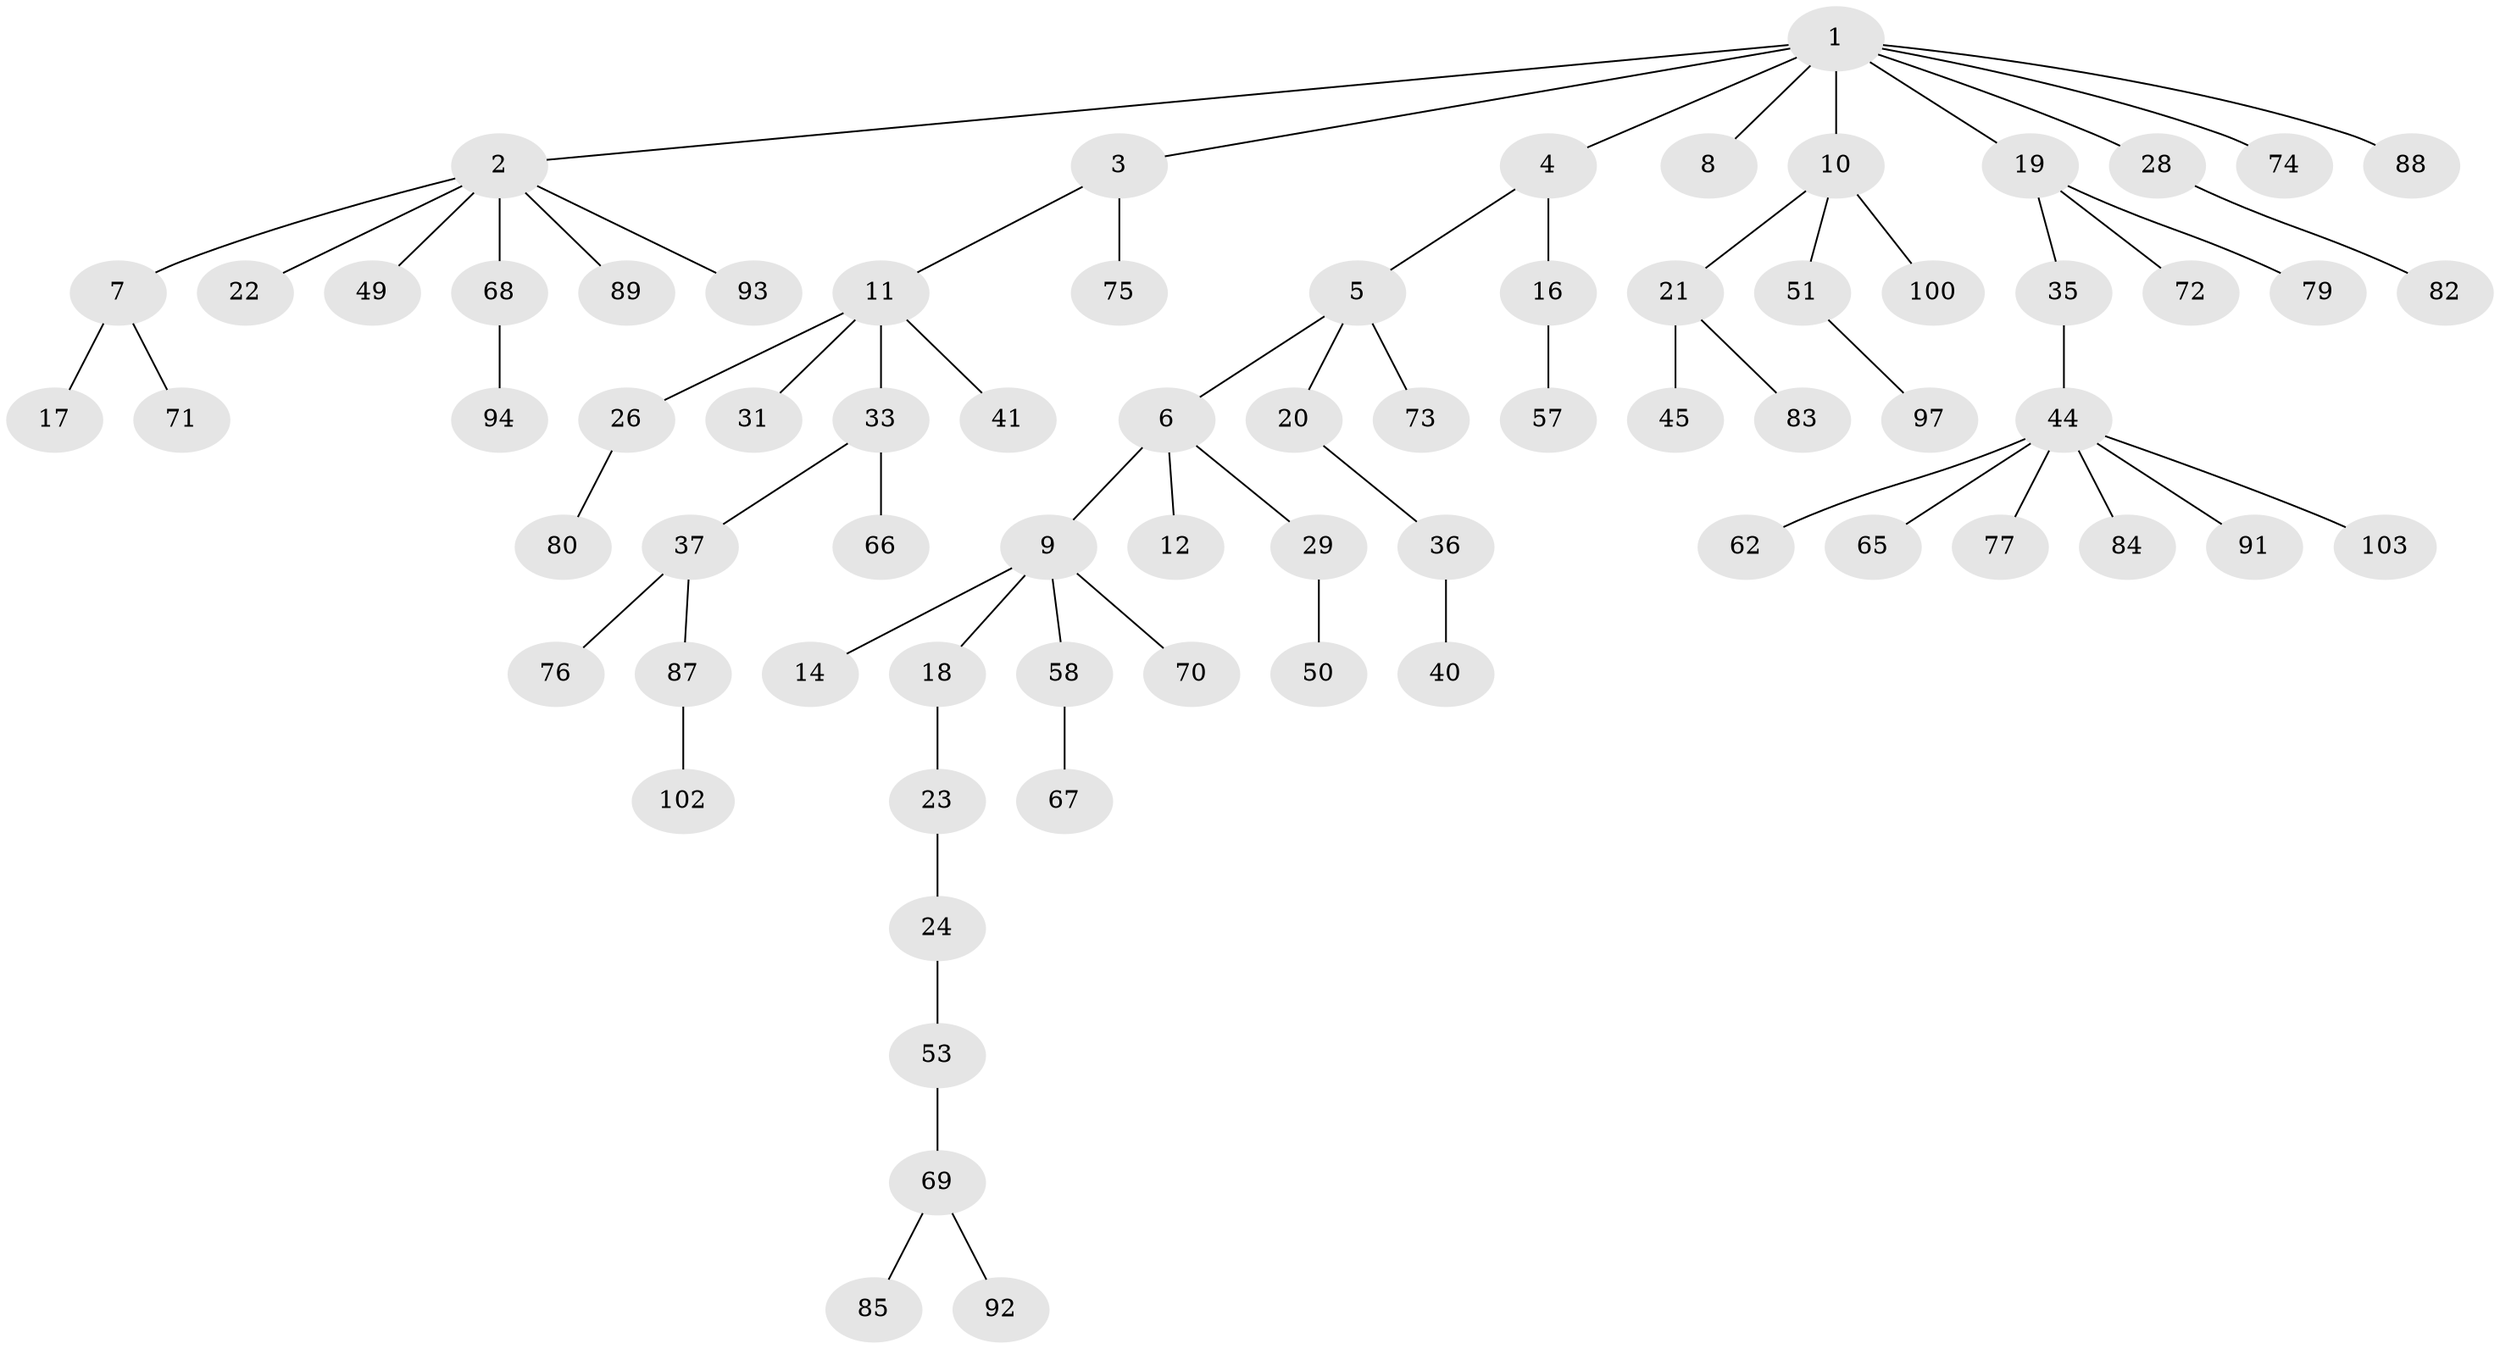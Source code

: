 // original degree distribution, {9: 0.009708737864077669, 5: 0.038834951456310676, 3: 0.11650485436893204, 4: 0.04854368932038835, 1: 0.5048543689320388, 6: 0.009708737864077669, 2: 0.2621359223300971, 7: 0.009708737864077669}
// Generated by graph-tools (version 1.1) at 2025/11/02/27/25 16:11:26]
// undirected, 71 vertices, 70 edges
graph export_dot {
graph [start="1"]
  node [color=gray90,style=filled];
  1 [super="+39"];
  2 [super="+46"];
  3 [super="+61"];
  4 [super="+27"];
  5 [super="+15"];
  6 [super="+32"];
  7 [super="+55"];
  8;
  9 [super="+25"];
  10 [super="+43"];
  11 [super="+13"];
  12;
  14;
  16 [super="+98"];
  17;
  18;
  19 [super="+63"];
  20;
  21 [super="+42"];
  22 [super="+30"];
  23 [super="+56"];
  24 [super="+52"];
  26 [super="+38"];
  28 [super="+59"];
  29 [super="+34"];
  31;
  33 [super="+60"];
  35;
  36 [super="+47"];
  37 [super="+54"];
  40;
  41;
  44 [super="+48"];
  45 [super="+99"];
  49 [super="+96"];
  50 [super="+86"];
  51;
  53 [super="+64"];
  57;
  58;
  62;
  65 [super="+78"];
  66;
  67;
  68;
  69 [super="+81"];
  70;
  71;
  72;
  73;
  74 [super="+101"];
  75;
  76;
  77;
  79;
  80 [super="+90"];
  82;
  83;
  84;
  85;
  87;
  88;
  89 [super="+95"];
  91;
  92;
  93;
  94;
  97;
  100;
  102;
  103;
  1 -- 2;
  1 -- 3;
  1 -- 4;
  1 -- 8;
  1 -- 10;
  1 -- 19;
  1 -- 28;
  1 -- 74;
  1 -- 88;
  2 -- 7;
  2 -- 22;
  2 -- 68;
  2 -- 89;
  2 -- 93;
  2 -- 49;
  3 -- 11;
  3 -- 75;
  4 -- 5;
  4 -- 16;
  5 -- 6;
  5 -- 73;
  5 -- 20;
  6 -- 9;
  6 -- 12;
  6 -- 29;
  7 -- 17;
  7 -- 71;
  9 -- 14;
  9 -- 18;
  9 -- 58;
  9 -- 70;
  10 -- 21;
  10 -- 51;
  10 -- 100;
  11 -- 26;
  11 -- 31;
  11 -- 33;
  11 -- 41;
  16 -- 57;
  18 -- 23;
  19 -- 35;
  19 -- 72;
  19 -- 79;
  20 -- 36;
  21 -- 45;
  21 -- 83;
  23 -- 24;
  24 -- 53;
  26 -- 80;
  28 -- 82;
  29 -- 50;
  33 -- 37;
  33 -- 66;
  35 -- 44;
  36 -- 40;
  37 -- 76;
  37 -- 87;
  44 -- 65;
  44 -- 77;
  44 -- 84;
  44 -- 91;
  44 -- 103;
  44 -- 62;
  51 -- 97;
  53 -- 69;
  58 -- 67;
  68 -- 94;
  69 -- 85;
  69 -- 92;
  87 -- 102;
}
